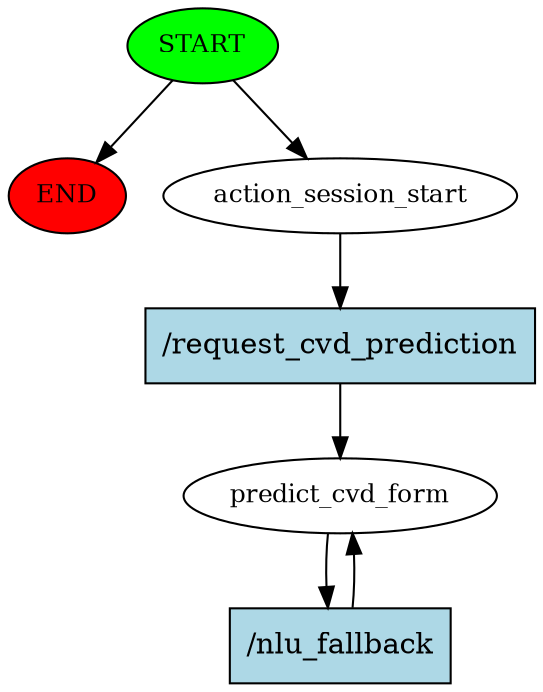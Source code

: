 digraph  {
0 [class="start active", fillcolor=green, fontsize=12, label=START, style=filled];
"-1" [class=end, fillcolor=red, fontsize=12, label=END, style=filled];
1 [class=active, fontsize=12, label=action_session_start];
2 [class="active dashed", fontsize=12, label=predict_cvd_form];
4 [class="intent active", fillcolor=lightblue, label="/request_cvd_prediction", shape=rect, style=filled];
5 [class="intent active", fillcolor=lightblue, label="/nlu_fallback", shape=rect, style=filled];
0 -> "-1"  [class="", key=NONE, label=""];
0 -> 1  [class=active, key=NONE, label=""];
1 -> 4  [class=active, key=0];
2 -> 5  [class=active, key=0];
4 -> 2  [class=active, key=0];
5 -> 2  [class=active, key=0];
}
